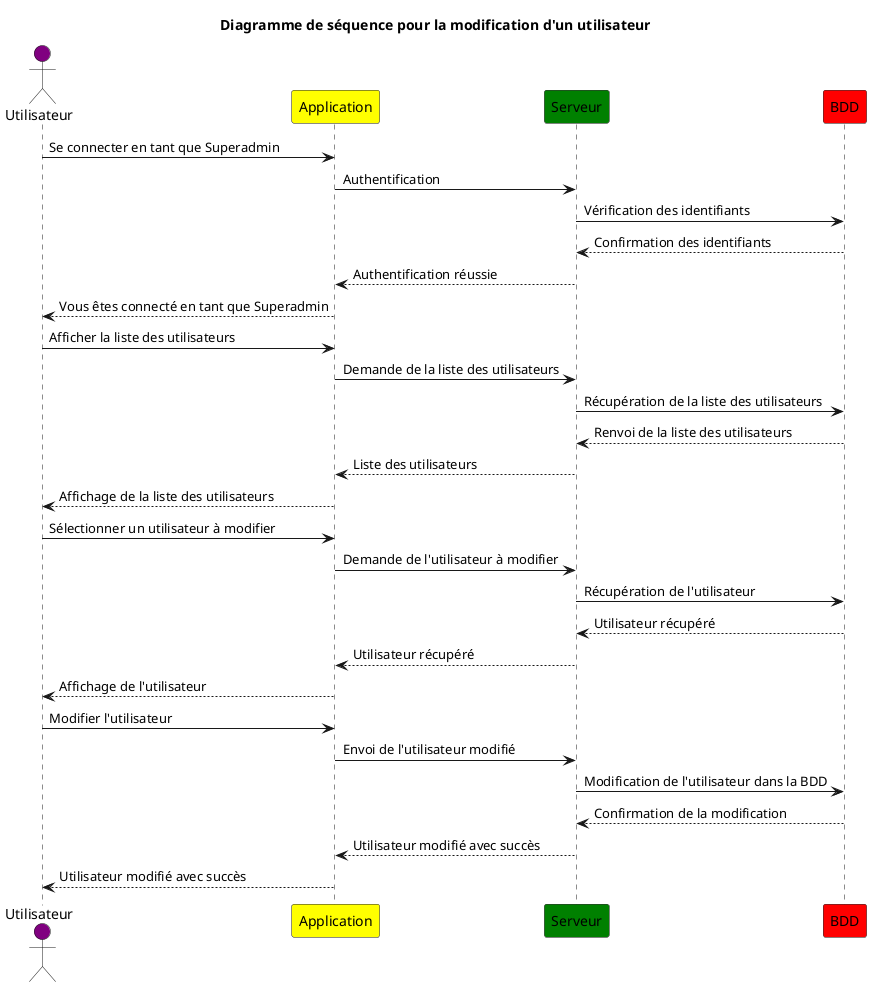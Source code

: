 @startuml ModificationUser
title "Diagramme de séquence pour la modification d'un utilisateur"

actor Utilisateur as U #Purple 
participant Application as A #Yellow 
participant Serveur as S #Green 
participant BDD as Db #Red 

U -> A : Se connecter en tant que Superadmin
A -> S : Authentification 
S -> Db : Vérification des identifiants 
Db --> S : Confirmation des identifiants
S --> A : Authentification réussie
A --> U : Vous êtes connecté en tant que Superadmin
U -> A : Afficher la liste des utilisateurs
A -> S : Demande de la liste des utilisateurs
S -> Db : Récupération de la liste des utilisateurs
Db --> S : Renvoi de la liste des utilisateurs
S --> A : Liste des utilisateurs
A --> U : Affichage de la liste des utilisateurs
U -> A : Sélectionner un utilisateur à modifier
A -> S : Demande de l'utilisateur à modifier
S -> Db : Récupération de l'utilisateur
Db --> S : Utilisateur récupéré
S --> A : Utilisateur récupéré
A --> U : Affichage de l'utilisateur
U -> A : Modifier l'utilisateur
A -> S : Envoi de l'utilisateur modifié
S -> Db : Modification de l'utilisateur dans la BDD
Db --> S : Confirmation de la modification
S --> A : Utilisateur modifié avec succès
A --> U : Utilisateur modifié avec succès

@enduml  